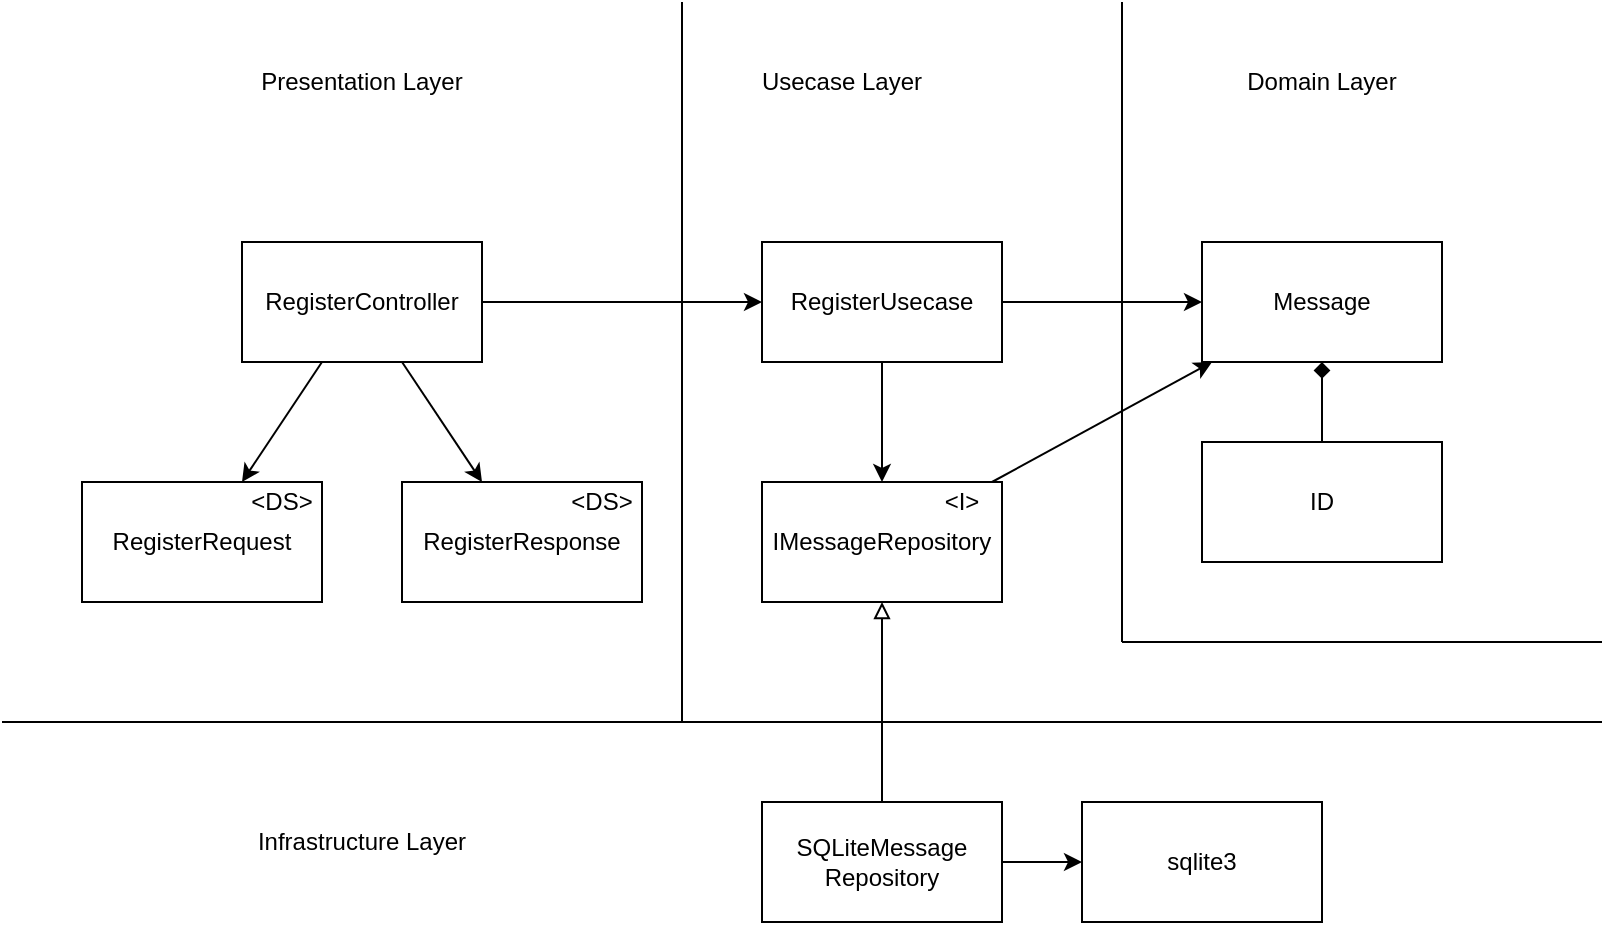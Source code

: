 <mxfile>
    <diagram id="EO44Iq28wEs1gpJO-7z-" name="Page-1">
        <mxGraphModel dx="797" dy="441" grid="1" gridSize="10" guides="1" tooltips="1" connect="1" arrows="1" fold="1" page="1" pageScale="1" pageWidth="827" pageHeight="1169" math="0" shadow="0">
            <root>
                <mxCell id="0"/>
                <mxCell id="1" parent="0"/>
                <mxCell id="15" style="edgeStyle=none;html=1;startArrow=none;startFill=0;endArrow=classic;endFill=1;" parent="1" source="2" target="3" edge="1">
                    <mxGeometry relative="1" as="geometry"/>
                </mxCell>
                <mxCell id="23" style="edgeStyle=none;html=1;startArrow=none;startFill=0;endArrow=classic;endFill=1;" parent="1" source="2" target="17" edge="1">
                    <mxGeometry relative="1" as="geometry"/>
                </mxCell>
                <mxCell id="24" style="edgeStyle=none;html=1;startArrow=none;startFill=0;endArrow=classic;endFill=1;" parent="1" source="2" target="18" edge="1">
                    <mxGeometry relative="1" as="geometry"/>
                </mxCell>
                <mxCell id="2" value="RegisterController" style="rounded=0;whiteSpace=wrap;html=1;" parent="1" vertex="1">
                    <mxGeometry x="120" y="120" width="120" height="60" as="geometry"/>
                </mxCell>
                <mxCell id="10" style="edgeStyle=none;html=1;startArrow=none;startFill=0;endArrow=classic;endFill=1;" parent="1" source="3" target="7" edge="1">
                    <mxGeometry relative="1" as="geometry"/>
                </mxCell>
                <mxCell id="11" style="edgeStyle=none;html=1;startArrow=none;startFill=0;endArrow=classic;endFill=1;" parent="1" source="3" target="4" edge="1">
                    <mxGeometry relative="1" as="geometry"/>
                </mxCell>
                <mxCell id="3" value="RegisterUsecase" style="rounded=0;whiteSpace=wrap;html=1;" parent="1" vertex="1">
                    <mxGeometry x="380" y="120" width="120" height="60" as="geometry"/>
                </mxCell>
                <mxCell id="6" style="edgeStyle=none;html=1;endArrow=none;endFill=0;startArrow=diamond;startFill=1;" parent="1" source="4" target="5" edge="1">
                    <mxGeometry relative="1" as="geometry"/>
                </mxCell>
                <mxCell id="4" value="Message" style="rounded=0;whiteSpace=wrap;html=1;" parent="1" vertex="1">
                    <mxGeometry x="600" y="120" width="120" height="60" as="geometry"/>
                </mxCell>
                <mxCell id="5" value="ID" style="rounded=0;whiteSpace=wrap;html=1;" parent="1" vertex="1">
                    <mxGeometry x="600" y="220" width="120" height="60" as="geometry"/>
                </mxCell>
                <mxCell id="8" style="edgeStyle=none;html=1;startArrow=none;startFill=0;endArrow=classic;endFill=1;" parent="1" source="7" target="4" edge="1">
                    <mxGeometry relative="1" as="geometry"/>
                </mxCell>
                <mxCell id="7" value="IMessageRepository" style="rounded=0;whiteSpace=wrap;html=1;" parent="1" vertex="1">
                    <mxGeometry x="380" y="240" width="120" height="60" as="geometry"/>
                </mxCell>
                <mxCell id="16" style="edgeStyle=none;html=1;startArrow=none;startFill=0;endArrow=classic;endFill=1;" parent="1" edge="1">
                    <mxGeometry relative="1" as="geometry">
                        <mxPoint x="360" y="270" as="sourcePoint"/>
                    </mxGeometry>
                </mxCell>
                <mxCell id="25" style="edgeStyle=none;html=1;startArrow=none;startFill=0;endArrow=classic;endFill=1;" parent="1" edge="1">
                    <mxGeometry relative="1" as="geometry">
                        <mxPoint x="294" y="300" as="sourcePoint"/>
                    </mxGeometry>
                </mxCell>
                <mxCell id="17" value="RegisterRequest" style="rounded=0;whiteSpace=wrap;html=1;" parent="1" vertex="1">
                    <mxGeometry x="40" y="240" width="120" height="60" as="geometry"/>
                </mxCell>
                <mxCell id="18" value="RegisterResponse" style="rounded=0;whiteSpace=wrap;html=1;" parent="1" vertex="1">
                    <mxGeometry x="200" y="240" width="120" height="60" as="geometry"/>
                </mxCell>
                <mxCell id="27" style="edgeStyle=none;html=1;startArrow=none;startFill=0;endArrow=block;endFill=0;" parent="1" source="26" target="7" edge="1">
                    <mxGeometry relative="1" as="geometry"/>
                </mxCell>
                <mxCell id="29" style="edgeStyle=none;html=1;startArrow=none;startFill=0;endArrow=classic;endFill=1;" parent="1" source="26" target="28" edge="1">
                    <mxGeometry relative="1" as="geometry"/>
                </mxCell>
                <mxCell id="26" value="SQLiteMessage&lt;br&gt;Repository" style="rounded=0;whiteSpace=wrap;html=1;" parent="1" vertex="1">
                    <mxGeometry x="380" y="400" width="120" height="60" as="geometry"/>
                </mxCell>
                <mxCell id="28" value="sqlite3" style="rounded=0;whiteSpace=wrap;html=1;" parent="1" vertex="1">
                    <mxGeometry x="540" y="400" width="120" height="60" as="geometry"/>
                </mxCell>
                <mxCell id="30" value="" style="endArrow=none;html=1;" parent="1" edge="1">
                    <mxGeometry width="50" height="50" relative="1" as="geometry">
                        <mxPoint y="360" as="sourcePoint"/>
                        <mxPoint x="800" y="360" as="targetPoint"/>
                    </mxGeometry>
                </mxCell>
                <mxCell id="31" value="Domain Layer" style="text;html=1;strokeColor=none;fillColor=none;align=center;verticalAlign=middle;whiteSpace=wrap;rounded=0;" parent="1" vertex="1">
                    <mxGeometry x="600" y="20" width="120" height="40" as="geometry"/>
                </mxCell>
                <mxCell id="32" value="" style="endArrow=none;html=1;" parent="1" edge="1">
                    <mxGeometry width="50" height="50" relative="1" as="geometry">
                        <mxPoint x="340" as="sourcePoint"/>
                        <mxPoint x="340" y="360" as="targetPoint"/>
                    </mxGeometry>
                </mxCell>
                <mxCell id="33" value="" style="endArrow=none;html=1;" parent="1" edge="1">
                    <mxGeometry width="50" height="50" relative="1" as="geometry">
                        <mxPoint x="560" as="sourcePoint"/>
                        <mxPoint x="560" y="320" as="targetPoint"/>
                    </mxGeometry>
                </mxCell>
                <mxCell id="34" value="" style="endArrow=none;html=1;" parent="1" edge="1">
                    <mxGeometry width="50" height="50" relative="1" as="geometry">
                        <mxPoint x="800" y="320" as="sourcePoint"/>
                        <mxPoint x="560" y="320" as="targetPoint"/>
                    </mxGeometry>
                </mxCell>
                <mxCell id="35" value="Usecase Layer" style="text;html=1;strokeColor=none;fillColor=none;align=center;verticalAlign=middle;whiteSpace=wrap;rounded=0;" parent="1" vertex="1">
                    <mxGeometry x="360" y="20" width="120" height="40" as="geometry"/>
                </mxCell>
                <mxCell id="36" value="Presentation Layer" style="text;html=1;strokeColor=none;fillColor=none;align=center;verticalAlign=middle;whiteSpace=wrap;rounded=0;" parent="1" vertex="1">
                    <mxGeometry x="120" y="20" width="120" height="40" as="geometry"/>
                </mxCell>
                <mxCell id="37" value="Infrastructure Layer" style="text;html=1;strokeColor=none;fillColor=none;align=center;verticalAlign=middle;whiteSpace=wrap;rounded=0;" parent="1" vertex="1">
                    <mxGeometry x="120" y="400" width="120" height="40" as="geometry"/>
                </mxCell>
                <mxCell id="38" value="&amp;lt;DS&amp;gt;" style="text;html=1;strokeColor=none;fillColor=none;align=center;verticalAlign=middle;whiteSpace=wrap;rounded=0;" parent="1" vertex="1">
                    <mxGeometry x="120" y="240" width="40" height="20" as="geometry"/>
                </mxCell>
                <mxCell id="39" value="&amp;lt;DS&amp;gt;" style="text;html=1;strokeColor=none;fillColor=none;align=center;verticalAlign=middle;whiteSpace=wrap;rounded=0;" parent="1" vertex="1">
                    <mxGeometry x="280" y="240" width="40" height="20" as="geometry"/>
                </mxCell>
                <mxCell id="40" value="&amp;lt;I&amp;gt;" style="text;html=1;strokeColor=none;fillColor=none;align=center;verticalAlign=middle;whiteSpace=wrap;rounded=0;" parent="1" vertex="1">
                    <mxGeometry x="460" y="240" width="40" height="20" as="geometry"/>
                </mxCell>
            </root>
        </mxGraphModel>
    </diagram>
</mxfile>
